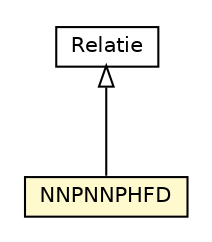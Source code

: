 #!/usr/local/bin/dot
#
# Class diagram 
# Generated by UMLGraph version R5_6-24-gf6e263 (http://www.umlgraph.org/)
#

digraph G {
	edge [fontname="Helvetica",fontsize=10,labelfontname="Helvetica",labelfontsize=10];
	node [fontname="Helvetica",fontsize=10,shape=plaintext];
	nodesep=0.25;
	ranksep=0.5;
	// nl.egem.stuf.sector.bg._0204.NNPAntwoord.NNPNNPHFD
	c109814 [label=<<table title="nl.egem.stuf.sector.bg._0204.NNPAntwoord.NNPNNPHFD" border="0" cellborder="1" cellspacing="0" cellpadding="2" port="p" bgcolor="lemonChiffon" href="./NNPAntwoord.NNPNNPHFD.html">
		<tr><td><table border="0" cellspacing="0" cellpadding="1">
<tr><td align="center" balign="center"> NNPNNPHFD </td></tr>
		</table></td></tr>
		</table>>, URL="./NNPAntwoord.NNPNNPHFD.html", fontname="Helvetica", fontcolor="black", fontsize=10.0];
	// nl.egem.stuf.sector.bg._0204.Relatie
	c110130 [label=<<table title="nl.egem.stuf.sector.bg._0204.Relatie" border="0" cellborder="1" cellspacing="0" cellpadding="2" port="p" href="./Relatie.html">
		<tr><td><table border="0" cellspacing="0" cellpadding="1">
<tr><td align="center" balign="center"> Relatie </td></tr>
		</table></td></tr>
		</table>>, URL="./Relatie.html", fontname="Helvetica", fontcolor="black", fontsize=10.0];
	//nl.egem.stuf.sector.bg._0204.NNPAntwoord.NNPNNPHFD extends nl.egem.stuf.sector.bg._0204.Relatie
	c110130:p -> c109814:p [dir=back,arrowtail=empty];
}

